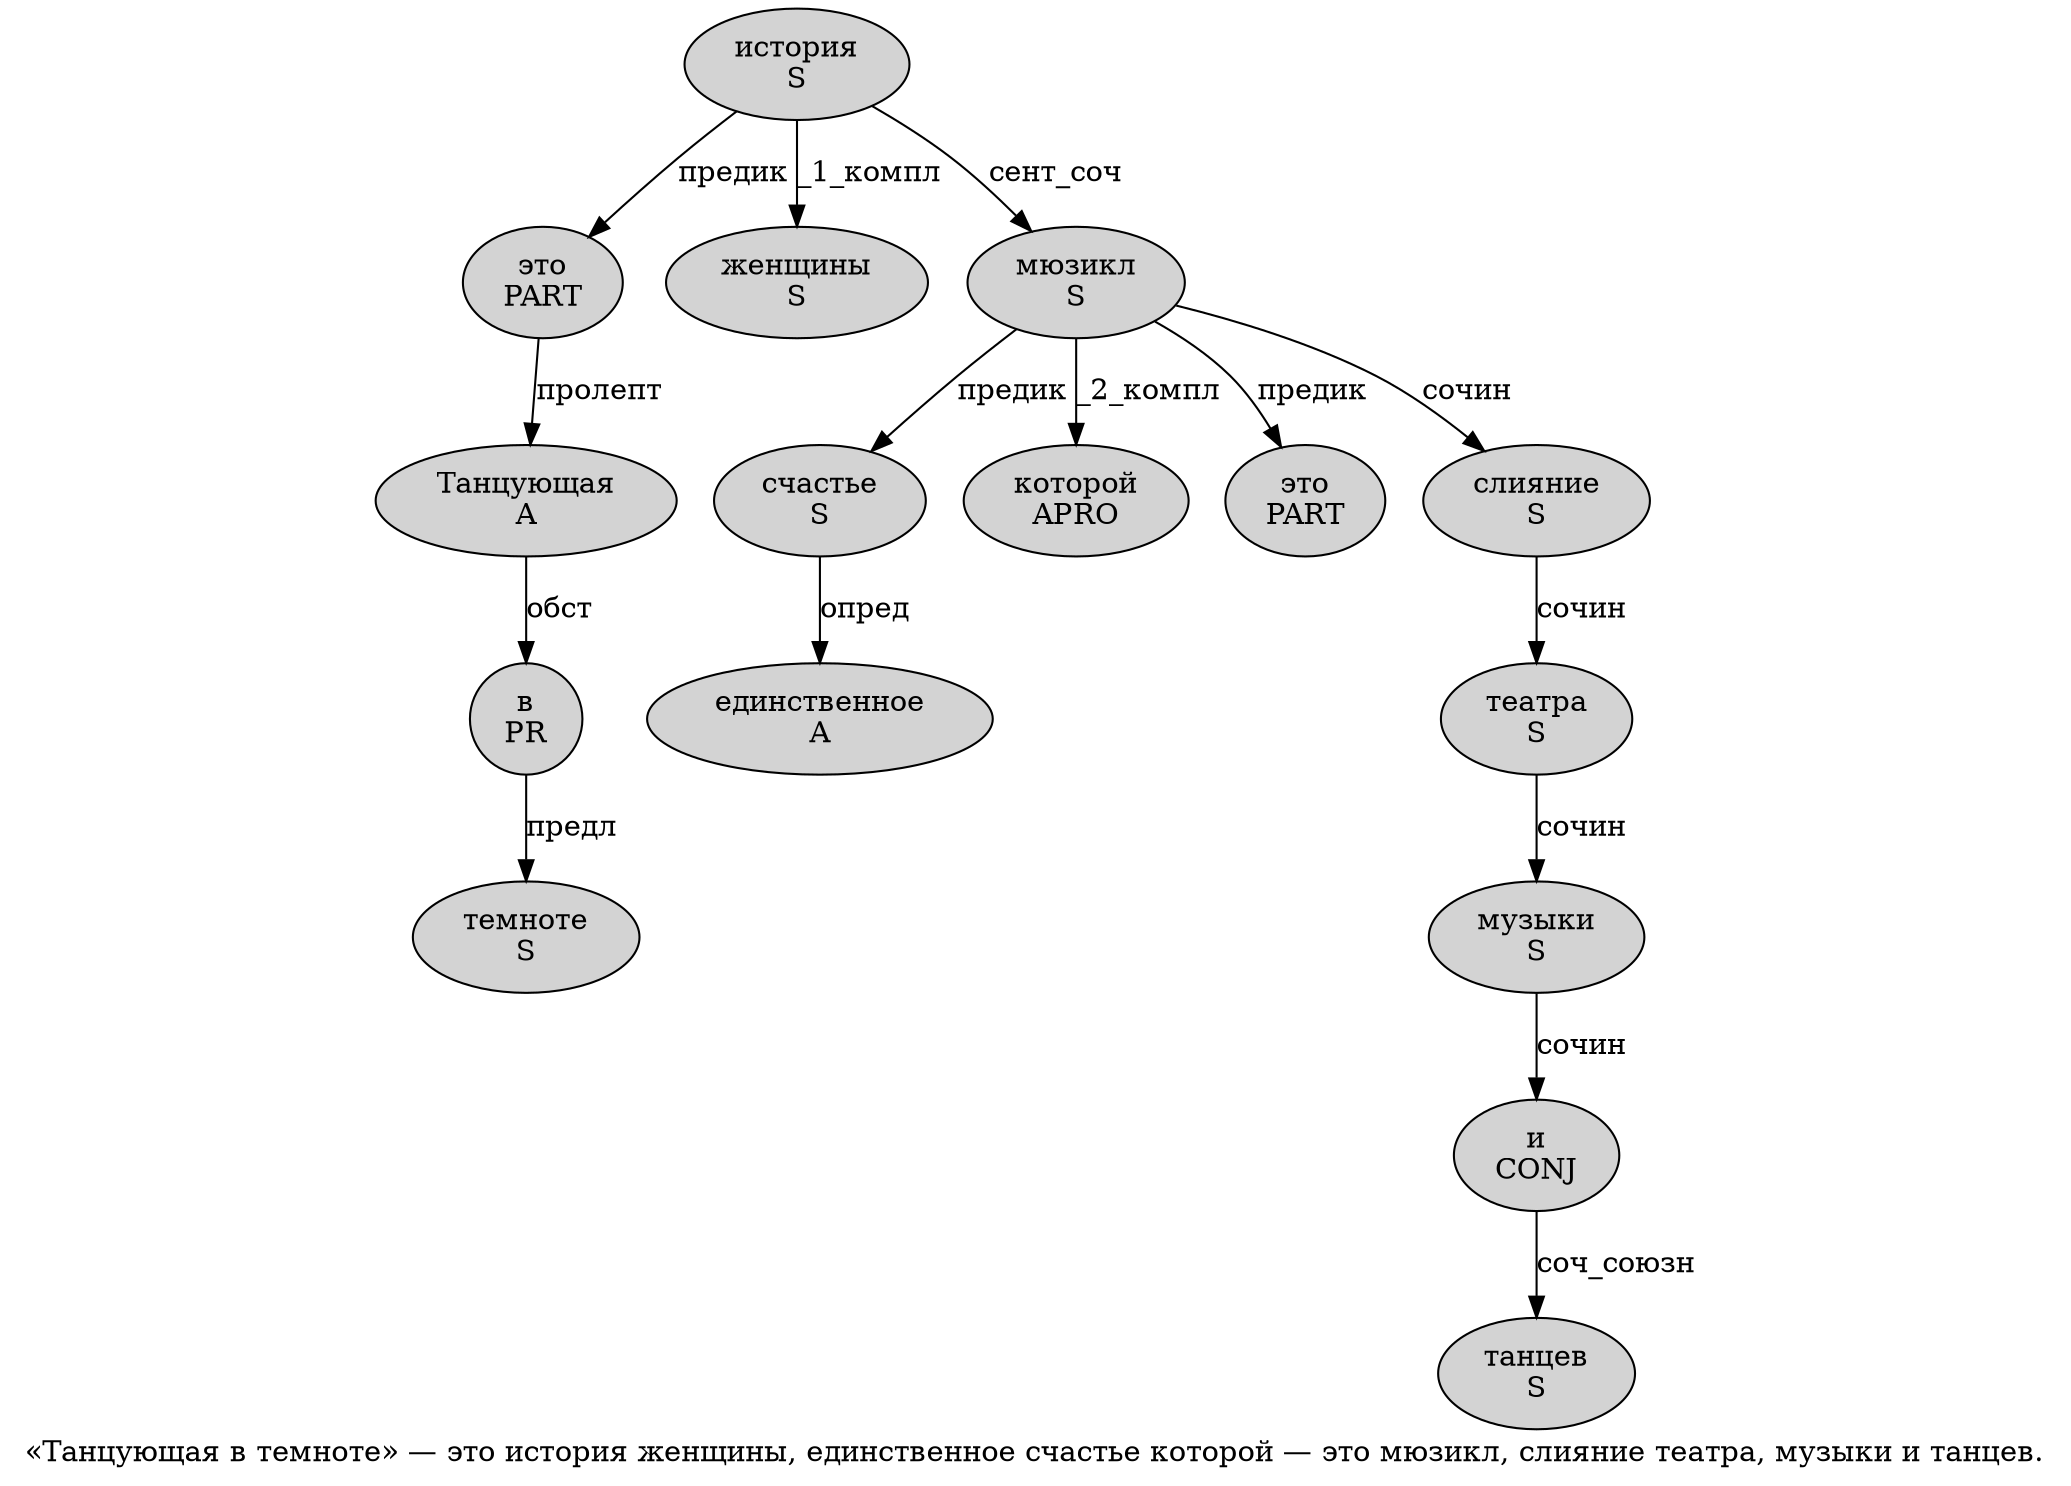 digraph SENTENCE_40 {
	graph [label="«Танцующая в темноте» — это история женщины, единственное счастье которой — это мюзикл, слияние театра, музыки и танцев."]
	node [style=filled]
		1 [label="Танцующая
A" color="" fillcolor=lightgray penwidth=1 shape=ellipse]
		2 [label="в
PR" color="" fillcolor=lightgray penwidth=1 shape=ellipse]
		3 [label="темноте
S" color="" fillcolor=lightgray penwidth=1 shape=ellipse]
		6 [label="это
PART" color="" fillcolor=lightgray penwidth=1 shape=ellipse]
		7 [label="история
S" color="" fillcolor=lightgray penwidth=1 shape=ellipse]
		8 [label="женщины
S" color="" fillcolor=lightgray penwidth=1 shape=ellipse]
		10 [label="единственное
A" color="" fillcolor=lightgray penwidth=1 shape=ellipse]
		11 [label="счастье
S" color="" fillcolor=lightgray penwidth=1 shape=ellipse]
		12 [label="которой
APRO" color="" fillcolor=lightgray penwidth=1 shape=ellipse]
		14 [label="это
PART" color="" fillcolor=lightgray penwidth=1 shape=ellipse]
		15 [label="мюзикл
S" color="" fillcolor=lightgray penwidth=1 shape=ellipse]
		17 [label="слияние
S" color="" fillcolor=lightgray penwidth=1 shape=ellipse]
		18 [label="театра
S" color="" fillcolor=lightgray penwidth=1 shape=ellipse]
		20 [label="музыки
S" color="" fillcolor=lightgray penwidth=1 shape=ellipse]
		21 [label="и
CONJ" color="" fillcolor=lightgray penwidth=1 shape=ellipse]
		22 [label="танцев
S" color="" fillcolor=lightgray penwidth=1 shape=ellipse]
			1 -> 2 [label="обст"]
			11 -> 10 [label="опред"]
			17 -> 18 [label="сочин"]
			18 -> 20 [label="сочин"]
			7 -> 6 [label="предик"]
			7 -> 8 [label="_1_компл"]
			7 -> 15 [label="сент_соч"]
			6 -> 1 [label="пролепт"]
			20 -> 21 [label="сочин"]
			15 -> 11 [label="предик"]
			15 -> 12 [label="_2_компл"]
			15 -> 14 [label="предик"]
			15 -> 17 [label="сочин"]
			21 -> 22 [label="соч_союзн"]
			2 -> 3 [label="предл"]
}